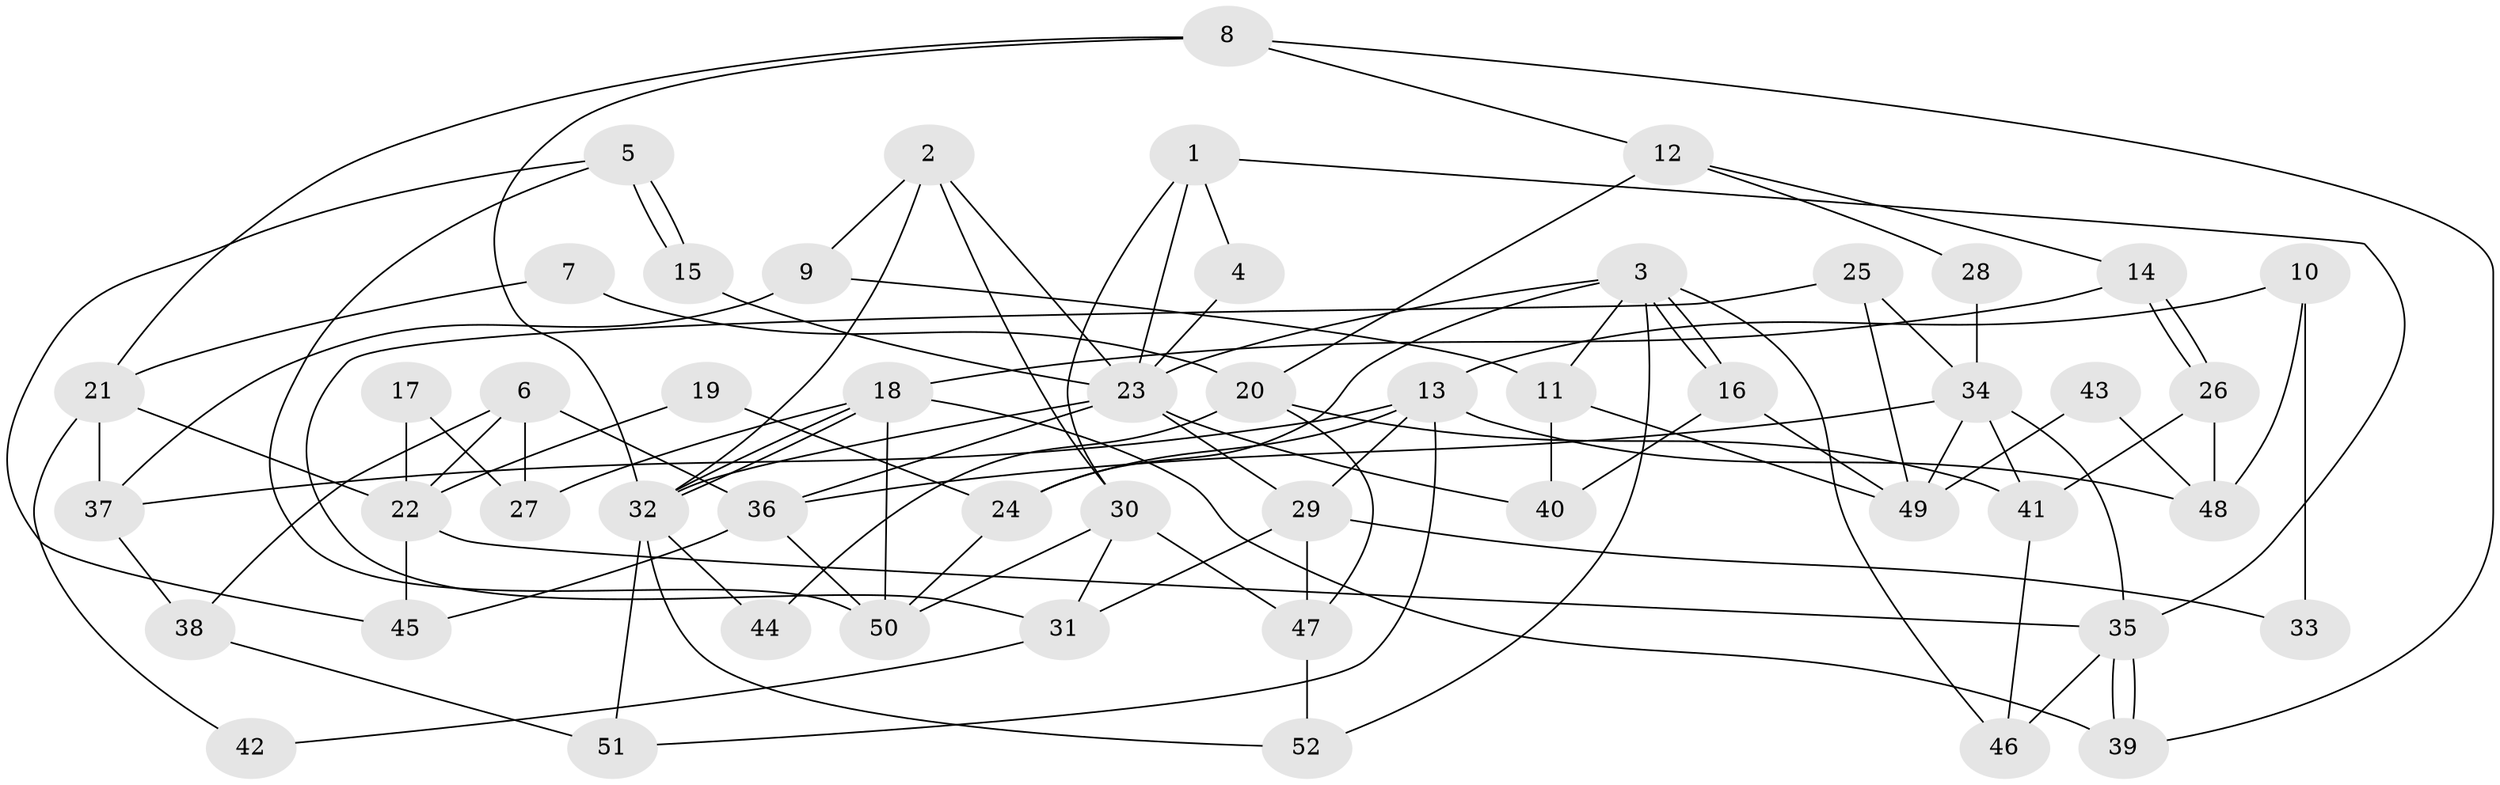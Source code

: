 // Generated by graph-tools (version 1.1) at 2025/11/02/27/25 16:11:19]
// undirected, 52 vertices, 104 edges
graph export_dot {
graph [start="1"]
  node [color=gray90,style=filled];
  1;
  2;
  3;
  4;
  5;
  6;
  7;
  8;
  9;
  10;
  11;
  12;
  13;
  14;
  15;
  16;
  17;
  18;
  19;
  20;
  21;
  22;
  23;
  24;
  25;
  26;
  27;
  28;
  29;
  30;
  31;
  32;
  33;
  34;
  35;
  36;
  37;
  38;
  39;
  40;
  41;
  42;
  43;
  44;
  45;
  46;
  47;
  48;
  49;
  50;
  51;
  52;
  1 -- 23;
  1 -- 35;
  1 -- 4;
  1 -- 30;
  2 -- 32;
  2 -- 23;
  2 -- 9;
  2 -- 30;
  3 -- 11;
  3 -- 16;
  3 -- 16;
  3 -- 23;
  3 -- 24;
  3 -- 46;
  3 -- 52;
  4 -- 23;
  5 -- 50;
  5 -- 15;
  5 -- 15;
  5 -- 45;
  6 -- 22;
  6 -- 36;
  6 -- 27;
  6 -- 38;
  7 -- 21;
  7 -- 20;
  8 -- 39;
  8 -- 32;
  8 -- 12;
  8 -- 21;
  9 -- 37;
  9 -- 11;
  10 -- 48;
  10 -- 13;
  10 -- 33;
  11 -- 40;
  11 -- 49;
  12 -- 20;
  12 -- 14;
  12 -- 28;
  13 -- 29;
  13 -- 24;
  13 -- 37;
  13 -- 48;
  13 -- 51;
  14 -- 26;
  14 -- 26;
  14 -- 18;
  15 -- 23;
  16 -- 49;
  16 -- 40;
  17 -- 27;
  17 -- 22;
  18 -- 32;
  18 -- 32;
  18 -- 27;
  18 -- 39;
  18 -- 50;
  19 -- 22;
  19 -- 24;
  20 -- 41;
  20 -- 47;
  20 -- 44;
  21 -- 22;
  21 -- 37;
  21 -- 42;
  22 -- 35;
  22 -- 45;
  23 -- 32;
  23 -- 29;
  23 -- 36;
  23 -- 40;
  24 -- 50;
  25 -- 34;
  25 -- 31;
  25 -- 49;
  26 -- 41;
  26 -- 48;
  28 -- 34;
  29 -- 47;
  29 -- 31;
  29 -- 33;
  30 -- 31;
  30 -- 47;
  30 -- 50;
  31 -- 42;
  32 -- 51;
  32 -- 44;
  32 -- 52;
  34 -- 49;
  34 -- 36;
  34 -- 35;
  34 -- 41;
  35 -- 39;
  35 -- 39;
  35 -- 46;
  36 -- 50;
  36 -- 45;
  37 -- 38;
  38 -- 51;
  41 -- 46;
  43 -- 49;
  43 -- 48;
  47 -- 52;
}
